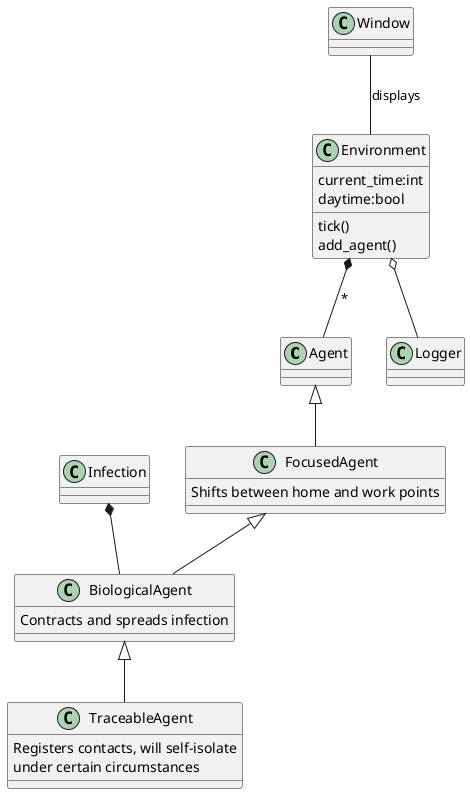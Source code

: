 @startuml agent-sim-diagram

skinparam DefaultFontName ArialMT

' Object <|-- Agent

Agent <|-- FocusedAgent
FocusedAgent <|-- BiologicalAgent
BiologicalAgent <|-- TraceableAgent

FocusedAgent : Shifts between home and work points
BiologicalAgent : Contracts and spreads infection
TraceableAgent : Registers contacts, will self-isolate
TraceableAgent : under certain circumstances

Infection *-- BiologicalAgent

class Environment {
    current_time:int
    daytime:bool

    tick()
    add_agent()
}

Window -- Environment : displays
Environment *-- Agent : *
Environment o-- Logger


@enduml